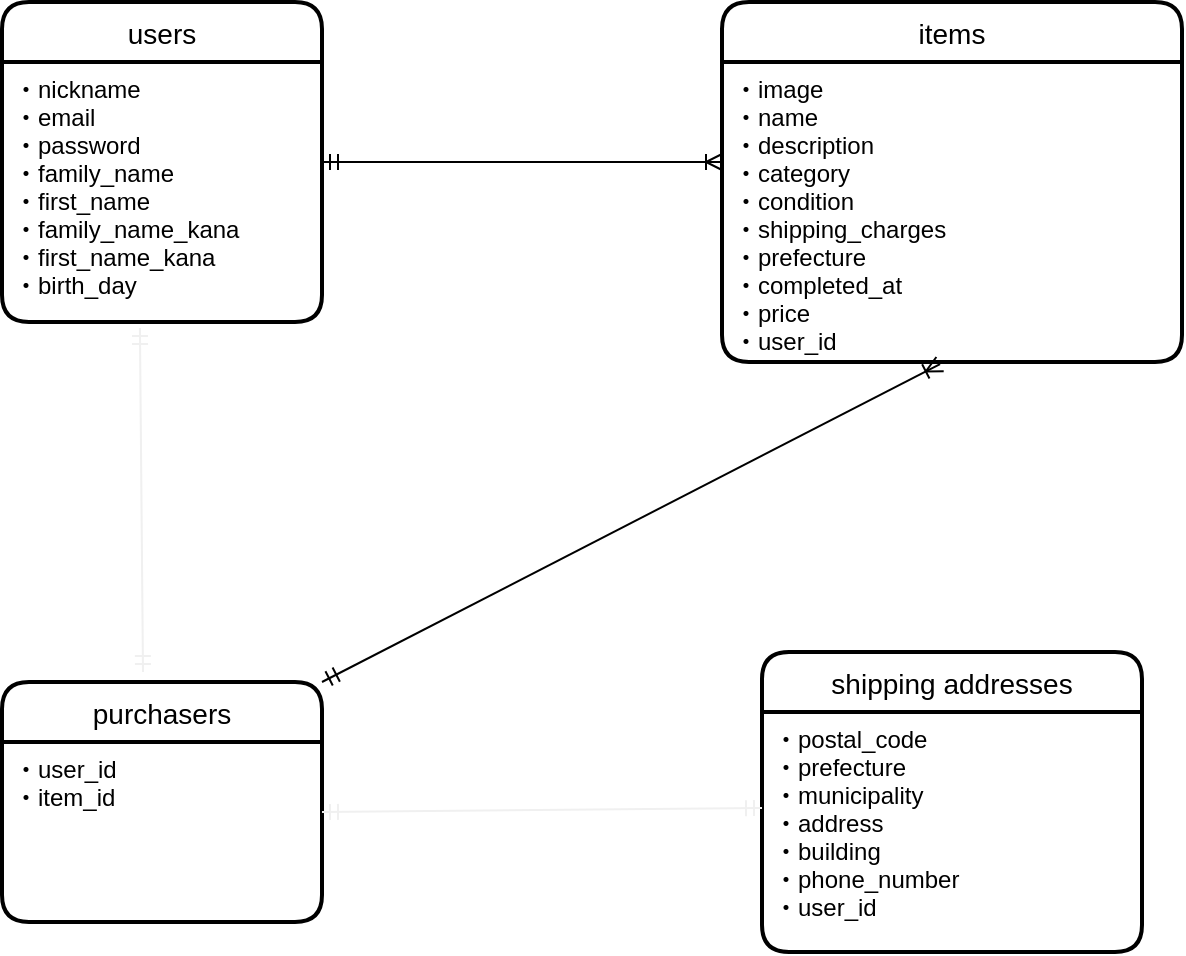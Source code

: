 <mxfile version="14.2.4" type="embed">
    <diagram id="Ja5jqLD-JWIxldkkETn1" name="ページ1">
        <mxGraphModel dx="518" dy="582" grid="1" gridSize="10" guides="1" tooltips="1" connect="1" arrows="1" fold="1" page="1" pageScale="1" pageWidth="827" pageHeight="1169" math="0" shadow="0">
            <root>
                <mxCell id="0"/>
                <mxCell id="1" parent="0"/>
                <mxCell id="2" value="users" style="swimlane;childLayout=stackLayout;horizontal=1;startSize=30;horizontalStack=0;rounded=1;fontSize=14;fontStyle=0;strokeWidth=2;resizeParent=0;resizeLast=1;shadow=0;dashed=0;align=center;" vertex="1" parent="1">
                    <mxGeometry x="20" y="100" width="160" height="160" as="geometry"/>
                </mxCell>
                <mxCell id="3" value="・nickname&#10;・email&#10;・password&#10;・family_name&#10;・first_name&#10;・family_name_kana&#10;・first_name_kana&#10;・birth_day" style="align=left;strokeColor=none;fillColor=none;spacingLeft=4;fontSize=12;verticalAlign=top;resizable=0;rotatable=0;part=1;" vertex="1" parent="2">
                    <mxGeometry y="30" width="160" height="130" as="geometry"/>
                </mxCell>
                <mxCell id="4" value="items" style="swimlane;childLayout=stackLayout;horizontal=1;startSize=30;horizontalStack=0;rounded=1;fontSize=14;fontStyle=0;strokeWidth=2;resizeParent=0;resizeLast=1;shadow=0;dashed=0;align=center;" vertex="1" parent="1">
                    <mxGeometry x="380" y="100" width="230" height="180" as="geometry"/>
                </mxCell>
                <mxCell id="5" value="・image&#10;・name&#10;・description&#10;・category&#10;・condition&#10;・shipping_charges&#10;・prefecture&#10;・completed_at&#10;・price&#10;・user_id&#10;&#10;&#10;&#10;" style="align=left;strokeColor=none;fillColor=none;spacingLeft=4;fontSize=12;verticalAlign=top;resizable=0;rotatable=0;part=1;" vertex="1" parent="4">
                    <mxGeometry y="30" width="230" height="150" as="geometry"/>
                </mxCell>
                <mxCell id="6" value="shipping addresses" style="swimlane;childLayout=stackLayout;horizontal=1;startSize=30;horizontalStack=0;rounded=1;fontSize=14;fontStyle=0;strokeWidth=2;resizeParent=0;resizeLast=1;shadow=0;dashed=0;align=center;" vertex="1" parent="1">
                    <mxGeometry x="400" y="425" width="190" height="150" as="geometry"/>
                </mxCell>
                <mxCell id="7" value="・postal_code&#10;・prefecture&#10;・municipality&#10;・address&#10;・building&#10;・phone_number&#10;・user_id&#10;&#10;&#10;&#10;" style="align=left;strokeColor=none;fillColor=none;spacingLeft=4;fontSize=12;verticalAlign=top;resizable=0;rotatable=0;part=1;" vertex="1" parent="6">
                    <mxGeometry y="30" width="190" height="120" as="geometry"/>
                </mxCell>
                <mxCell id="8" value="" style="edgeStyle=entityRelationEdgeStyle;fontSize=12;html=1;endArrow=ERoneToMany;startArrow=ERmandOne;" edge="1" parent="1">
                    <mxGeometry width="100" height="100" relative="1" as="geometry">
                        <mxPoint x="180" y="180" as="sourcePoint"/>
                        <mxPoint x="380" y="180" as="targetPoint"/>
                    </mxGeometry>
                </mxCell>
                <mxCell id="16" value="purchasers" style="swimlane;childLayout=stackLayout;horizontal=1;startSize=30;horizontalStack=0;rounded=1;fontSize=14;fontStyle=0;strokeWidth=2;resizeParent=0;resizeLast=1;shadow=0;dashed=0;align=center;" vertex="1" parent="1">
                    <mxGeometry x="20" y="440" width="160" height="120" as="geometry"/>
                </mxCell>
                <mxCell id="17" value="・user_id&#10;・item_id" style="align=left;strokeColor=none;fillColor=none;spacingLeft=4;fontSize=12;verticalAlign=top;resizable=0;rotatable=0;part=1;whiteSpace=wrap;" vertex="1" parent="16">
                    <mxGeometry y="30" width="160" height="90" as="geometry"/>
                </mxCell>
                <mxCell id="23" value="" style="fontSize=12;html=1;endArrow=ERmandOne;startArrow=ERmandOne;strokeColor=#f0f0f0;entryX=0.431;entryY=1.023;entryDx=0;entryDy=0;exitX=0.5;exitY=0;exitDx=0;exitDy=0;entryPerimeter=0;" edge="1" parent="1" target="3">
                    <mxGeometry width="100" height="100" relative="1" as="geometry">
                        <mxPoint x="90.5" y="435" as="sourcePoint"/>
                        <mxPoint x="90" y="290" as="targetPoint"/>
                    </mxGeometry>
                </mxCell>
                <mxCell id="24" value="" style="fontSize=12;html=1;endArrow=ERoneToMany;startArrow=ERmandOne;entryX=0.474;entryY=1.007;entryDx=0;entryDy=0;entryPerimeter=0;exitX=1;exitY=0;exitDx=0;exitDy=0;" edge="1" parent="1" source="16" target="5">
                    <mxGeometry width="100" height="100" relative="1" as="geometry">
                        <mxPoint x="180" y="440" as="sourcePoint"/>
                        <mxPoint x="440" y="310" as="targetPoint"/>
                    </mxGeometry>
                </mxCell>
                <mxCell id="25" value="" style="fontSize=12;html=1;endArrow=ERmandOne;startArrow=ERmandOne;strokeColor=#f0f0f0;entryX=0;entryY=0.4;entryDx=0;entryDy=0;exitX=1;exitY=0.389;exitDx=0;exitDy=0;exitPerimeter=0;entryPerimeter=0;" edge="1" parent="1" source="17" target="7">
                    <mxGeometry width="100" height="100" relative="1" as="geometry">
                        <mxPoint x="271.54" y="560" as="sourcePoint"/>
                        <mxPoint x="270" y="387.99" as="targetPoint"/>
                    </mxGeometry>
                </mxCell>
            </root>
        </mxGraphModel>
    </diagram>
</mxfile>